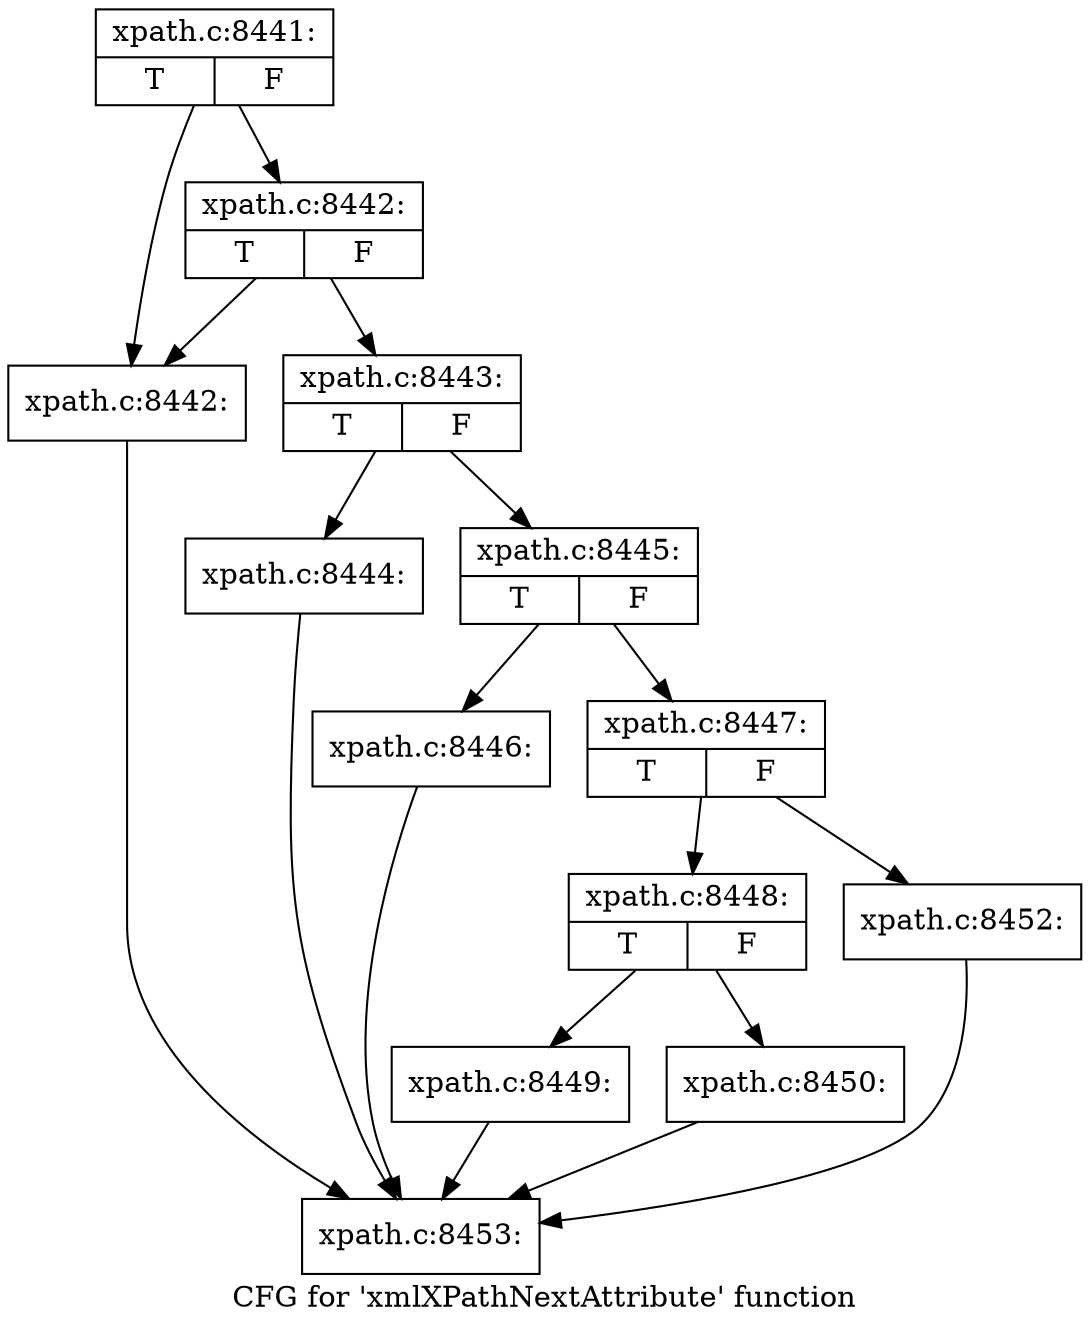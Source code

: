 digraph "CFG for 'xmlXPathNextAttribute' function" {
	label="CFG for 'xmlXPathNextAttribute' function";

	Node0x55e6b277ee80 [shape=record,label="{xpath.c:8441:|{<s0>T|<s1>F}}"];
	Node0x55e6b277ee80 -> Node0x55e6b2779e40;
	Node0x55e6b277ee80 -> Node0x55e6b2781940;
	Node0x55e6b2781940 [shape=record,label="{xpath.c:8442:|{<s0>T|<s1>F}}"];
	Node0x55e6b2781940 -> Node0x55e6b2779e40;
	Node0x55e6b2781940 -> Node0x55e6b277c6f0;
	Node0x55e6b2779e40 [shape=record,label="{xpath.c:8442:}"];
	Node0x55e6b2779e40 -> Node0x55e6b2780f90;
	Node0x55e6b277c6f0 [shape=record,label="{xpath.c:8443:|{<s0>T|<s1>F}}"];
	Node0x55e6b277c6f0 -> Node0x55e6b2782060;
	Node0x55e6b277c6f0 -> Node0x55e6b27820b0;
	Node0x55e6b2782060 [shape=record,label="{xpath.c:8444:}"];
	Node0x55e6b2782060 -> Node0x55e6b2780f90;
	Node0x55e6b27820b0 [shape=record,label="{xpath.c:8445:|{<s0>T|<s1>F}}"];
	Node0x55e6b27820b0 -> Node0x55e6b2782630;
	Node0x55e6b27820b0 -> Node0x55e6b2782680;
	Node0x55e6b2782630 [shape=record,label="{xpath.c:8446:}"];
	Node0x55e6b2782630 -> Node0x55e6b2780f90;
	Node0x55e6b2782680 [shape=record,label="{xpath.c:8447:|{<s0>T|<s1>F}}"];
	Node0x55e6b2782680 -> Node0x55e6b2782dd0;
	Node0x55e6b2782680 -> Node0x55e6b2782e20;
	Node0x55e6b2782dd0 [shape=record,label="{xpath.c:8448:|{<s0>T|<s1>F}}"];
	Node0x55e6b2782dd0 -> Node0x55e6b27831e0;
	Node0x55e6b2782dd0 -> Node0x55e6b2783230;
	Node0x55e6b27831e0 [shape=record,label="{xpath.c:8449:}"];
	Node0x55e6b27831e0 -> Node0x55e6b2780f90;
	Node0x55e6b2783230 [shape=record,label="{xpath.c:8450:}"];
	Node0x55e6b2783230 -> Node0x55e6b2780f90;
	Node0x55e6b2782e20 [shape=record,label="{xpath.c:8452:}"];
	Node0x55e6b2782e20 -> Node0x55e6b2780f90;
	Node0x55e6b2780f90 [shape=record,label="{xpath.c:8453:}"];
}
